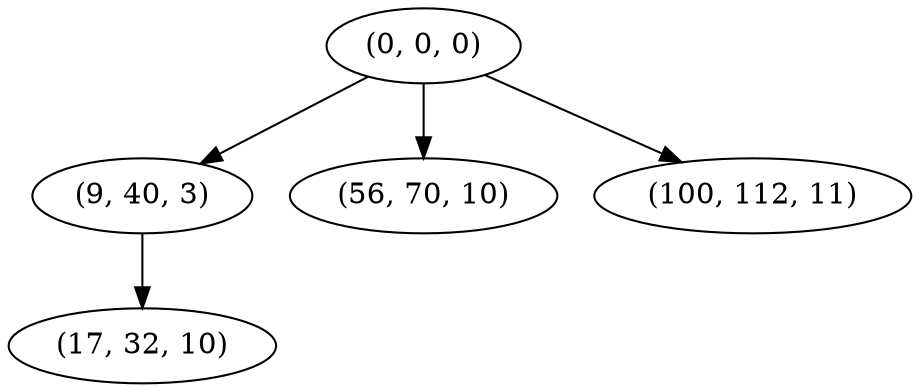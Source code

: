 digraph tree {
    "(0, 0, 0)";
    "(9, 40, 3)";
    "(17, 32, 10)";
    "(56, 70, 10)";
    "(100, 112, 11)";
    "(0, 0, 0)" -> "(9, 40, 3)";
    "(0, 0, 0)" -> "(56, 70, 10)";
    "(0, 0, 0)" -> "(100, 112, 11)";
    "(9, 40, 3)" -> "(17, 32, 10)";
}
